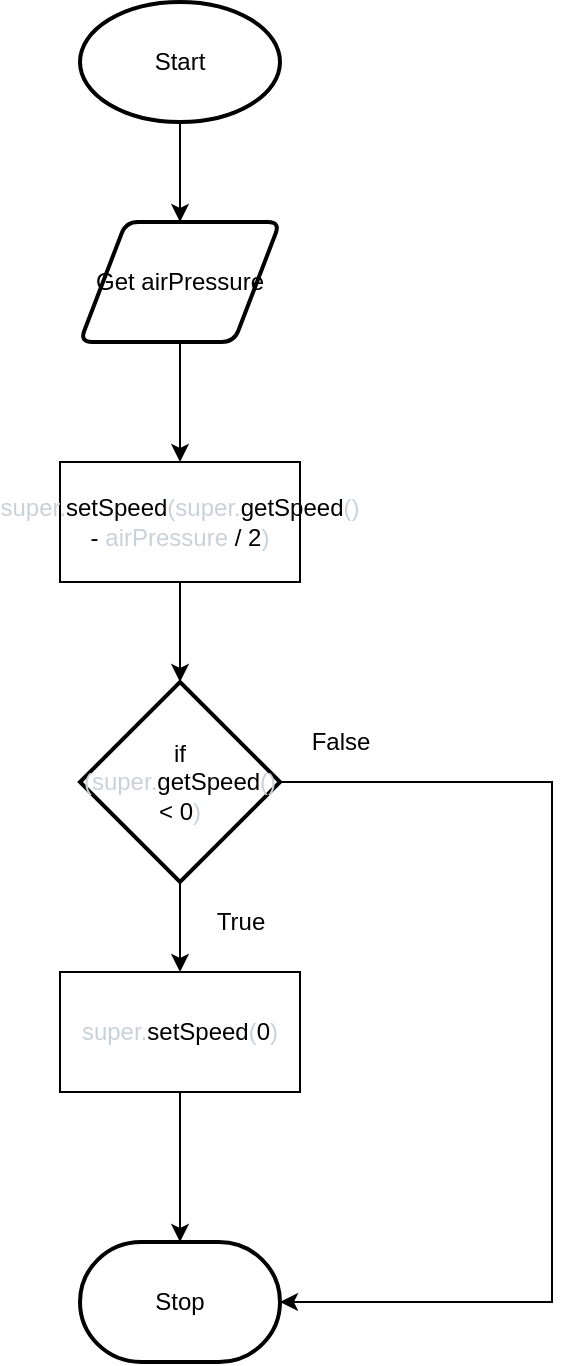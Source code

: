 <mxfile>
    <diagram id="xN9m4ZcMYaN_uZuY2dHI" name="Page-1">
        <mxGraphModel dx="1074" dy="749" grid="1" gridSize="10" guides="1" tooltips="1" connect="1" arrows="1" fold="1" page="1" pageScale="1" pageWidth="827" pageHeight="1169" math="0" shadow="0">
            <root>
                <mxCell id="0"/>
                <mxCell id="1" parent="0"/>
                <mxCell id="8" style="edgeStyle=none;html=1;entryX=0.5;entryY=0;entryDx=0;entryDy=0;" edge="1" parent="1" source="2" target="3">
                    <mxGeometry relative="1" as="geometry"/>
                </mxCell>
                <mxCell id="2" value="Start" style="strokeWidth=2;html=1;shape=mxgraph.flowchart.start_1;whiteSpace=wrap;" vertex="1" parent="1">
                    <mxGeometry x="364" y="40" width="100" height="60" as="geometry"/>
                </mxCell>
                <mxCell id="9" style="edgeStyle=none;html=1;entryX=0.5;entryY=0;entryDx=0;entryDy=0;" edge="1" parent="1" source="3" target="4">
                    <mxGeometry relative="1" as="geometry"/>
                </mxCell>
                <mxCell id="3" value="Get airPressure" style="shape=parallelogram;html=1;strokeWidth=2;perimeter=parallelogramPerimeter;whiteSpace=wrap;rounded=1;arcSize=12;size=0.23;" vertex="1" parent="1">
                    <mxGeometry x="364" y="150" width="100" height="60" as="geometry"/>
                </mxCell>
                <mxCell id="10" style="edgeStyle=none;html=1;entryX=0.5;entryY=0;entryDx=0;entryDy=0;entryPerimeter=0;" edge="1" parent="1" source="4" target="5">
                    <mxGeometry relative="1" as="geometry"/>
                </mxCell>
                <mxCell id="4" value="&lt;span class=&quot;pl-smi&quot; style=&quot;box-sizing: border-box ; color: rgb(201 , 209 , 217)&quot;&gt;super&lt;/span&gt;&lt;span class=&quot;pl-kos&quot; style=&quot;box-sizing: border-box ; color: rgb(201 , 209 , 217)&quot;&gt;.&lt;/span&gt;&lt;span class=&quot;pl-en&quot; style=&quot;box-sizing: border-box&quot;&gt;setSpeed&lt;/span&gt;&lt;span class=&quot;pl-kos&quot; style=&quot;box-sizing: border-box ; color: rgb(201 , 209 , 217)&quot;&gt;(&lt;/span&gt;&lt;span class=&quot;pl-smi&quot; style=&quot;box-sizing: border-box ; color: rgb(201 , 209 , 217)&quot;&gt;super&lt;/span&gt;&lt;span class=&quot;pl-kos&quot; style=&quot;box-sizing: border-box ; color: rgb(201 , 209 , 217)&quot;&gt;.&lt;/span&gt;&lt;span class=&quot;pl-en&quot; style=&quot;box-sizing: border-box&quot;&gt;getSpeed&lt;/span&gt;&lt;span class=&quot;pl-kos&quot; style=&quot;box-sizing: border-box ; color: rgb(201 , 209 , 217)&quot;&gt;(&lt;/span&gt;&lt;span class=&quot;pl-kos&quot; style=&quot;box-sizing: border-box ; color: rgb(201 , 209 , 217)&quot;&gt;)&lt;/span&gt;&lt;span style=&quot;color: rgb(201 , 209 , 217)&quot;&gt; &lt;/span&gt;&lt;span class=&quot;pl-c1&quot; style=&quot;box-sizing: border-box&quot;&gt;-&lt;/span&gt;&lt;span style=&quot;color: rgb(201 , 209 , 217)&quot;&gt; &lt;/span&gt;&lt;span class=&quot;pl-s1&quot; style=&quot;box-sizing: border-box ; color: rgb(201 , 209 , 217)&quot;&gt;airPressure&lt;/span&gt;&lt;span style=&quot;color: rgb(201 , 209 , 217)&quot;&gt; &lt;/span&gt;&lt;span class=&quot;pl-c1&quot; style=&quot;box-sizing: border-box&quot;&gt;/&lt;/span&gt;&lt;span style=&quot;color: rgb(201 , 209 , 217)&quot;&gt; &lt;/span&gt;&lt;span class=&quot;pl-c1&quot; style=&quot;box-sizing: border-box&quot;&gt;2&lt;/span&gt;&lt;span class=&quot;pl-kos&quot; style=&quot;box-sizing: border-box ; color: rgb(201 , 209 , 217)&quot;&gt;)&lt;/span&gt;" style="rounded=0;whiteSpace=wrap;html=1;" vertex="1" parent="1">
                    <mxGeometry x="354" y="270" width="120" height="60" as="geometry"/>
                </mxCell>
                <mxCell id="11" style="edgeStyle=orthogonalEdgeStyle;html=1;entryX=0.5;entryY=0;entryDx=0;entryDy=0;rounded=0;" edge="1" parent="1" source="5" target="6">
                    <mxGeometry relative="1" as="geometry"/>
                </mxCell>
                <mxCell id="15" style="edgeStyle=orthogonalEdgeStyle;rounded=0;html=1;entryX=1;entryY=0.5;entryDx=0;entryDy=0;entryPerimeter=0;" edge="1" parent="1" source="5" target="7">
                    <mxGeometry relative="1" as="geometry">
                        <Array as="points">
                            <mxPoint x="600" y="430"/>
                            <mxPoint x="600" y="690"/>
                        </Array>
                    </mxGeometry>
                </mxCell>
                <mxCell id="5" value="&lt;span class=&quot;pl-k&quot; style=&quot;box-sizing: border-box ; font-family: , , &amp;#34;sf mono&amp;#34; , &amp;#34;menlo&amp;#34; , &amp;#34;consolas&amp;#34; , &amp;#34;liberation mono&amp;#34; , monospace&quot;&gt;if&lt;/span&gt;&lt;span style=&quot;color: rgb(201 , 209 , 217) ; font-family: , , &amp;#34;sf mono&amp;#34; , &amp;#34;menlo&amp;#34; , &amp;#34;consolas&amp;#34; , &amp;#34;liberation mono&amp;#34; , monospace&quot;&gt; &lt;/span&gt;&lt;span class=&quot;pl-kos&quot; style=&quot;box-sizing: border-box ; color: rgb(201 , 209 , 217) ; font-family: , , &amp;#34;sf mono&amp;#34; , &amp;#34;menlo&amp;#34; , &amp;#34;consolas&amp;#34; , &amp;#34;liberation mono&amp;#34; , monospace&quot;&gt;(&lt;/span&gt;&lt;span class=&quot;pl-smi&quot; style=&quot;box-sizing: border-box ; color: rgb(201 , 209 , 217) ; font-family: , , &amp;#34;sf mono&amp;#34; , &amp;#34;menlo&amp;#34; , &amp;#34;consolas&amp;#34; , &amp;#34;liberation mono&amp;#34; , monospace&quot;&gt;super&lt;/span&gt;&lt;span class=&quot;pl-kos&quot; style=&quot;box-sizing: border-box ; color: rgb(201 , 209 , 217) ; font-family: , , &amp;#34;sf mono&amp;#34; , &amp;#34;menlo&amp;#34; , &amp;#34;consolas&amp;#34; , &amp;#34;liberation mono&amp;#34; , monospace&quot;&gt;.&lt;/span&gt;&lt;span class=&quot;pl-en&quot; style=&quot;box-sizing: border-box ; font-family: , , &amp;#34;sf mono&amp;#34; , &amp;#34;menlo&amp;#34; , &amp;#34;consolas&amp;#34; , &amp;#34;liberation mono&amp;#34; , monospace&quot;&gt;getSpeed&lt;/span&gt;&lt;span class=&quot;pl-kos&quot; style=&quot;box-sizing: border-box ; color: rgb(201 , 209 , 217) ; font-family: , , &amp;#34;sf mono&amp;#34; , &amp;#34;menlo&amp;#34; , &amp;#34;consolas&amp;#34; , &amp;#34;liberation mono&amp;#34; , monospace&quot;&gt;(&lt;/span&gt;&lt;span class=&quot;pl-kos&quot; style=&quot;box-sizing: border-box ; color: rgb(201 , 209 , 217) ; font-family: , , &amp;#34;sf mono&amp;#34; , &amp;#34;menlo&amp;#34; , &amp;#34;consolas&amp;#34; , &amp;#34;liberation mono&amp;#34; , monospace&quot;&gt;)&lt;/span&gt;&lt;span style=&quot;color: rgb(201 , 209 , 217) ; font-family: , , &amp;#34;sf mono&amp;#34; , &amp;#34;menlo&amp;#34; , &amp;#34;consolas&amp;#34; , &amp;#34;liberation mono&amp;#34; , monospace&quot;&gt; &lt;/span&gt;&lt;span class=&quot;pl-c1&quot; style=&quot;box-sizing: border-box ; font-family: , , &amp;#34;sf mono&amp;#34; , &amp;#34;menlo&amp;#34; , &amp;#34;consolas&amp;#34; , &amp;#34;liberation mono&amp;#34; , monospace&quot;&gt;&amp;lt;&lt;/span&gt;&lt;span style=&quot;color: rgb(201 , 209 , 217) ; font-family: , , &amp;#34;sf mono&amp;#34; , &amp;#34;menlo&amp;#34; , &amp;#34;consolas&amp;#34; , &amp;#34;liberation mono&amp;#34; , monospace&quot;&gt; &lt;/span&gt;&lt;span class=&quot;pl-c1&quot; style=&quot;box-sizing: border-box ; font-family: , , &amp;#34;sf mono&amp;#34; , &amp;#34;menlo&amp;#34; , &amp;#34;consolas&amp;#34; , &amp;#34;liberation mono&amp;#34; , monospace&quot;&gt;0&lt;/span&gt;&lt;span class=&quot;pl-kos&quot; style=&quot;box-sizing: border-box ; color: rgb(201 , 209 , 217) ; font-family: , , &amp;#34;sf mono&amp;#34; , &amp;#34;menlo&amp;#34; , &amp;#34;consolas&amp;#34; , &amp;#34;liberation mono&amp;#34; , monospace&quot;&gt;)&lt;/span&gt;" style="strokeWidth=2;html=1;shape=mxgraph.flowchart.decision;whiteSpace=wrap;labelBackgroundColor=none;" vertex="1" parent="1">
                    <mxGeometry x="364" y="380" width="100" height="100" as="geometry"/>
                </mxCell>
                <mxCell id="12" style="edgeStyle=none;html=1;entryX=0.5;entryY=0;entryDx=0;entryDy=0;entryPerimeter=0;" edge="1" parent="1" source="6" target="7">
                    <mxGeometry relative="1" as="geometry"/>
                </mxCell>
                <mxCell id="6" value="&lt;span class=&quot;pl-smi&quot; style=&quot;box-sizing: border-box ; color: rgb(201 , 209 , 217)&quot;&gt;super&lt;/span&gt;&lt;span class=&quot;pl-kos&quot; style=&quot;box-sizing: border-box ; color: rgb(201 , 209 , 217)&quot;&gt;.&lt;/span&gt;&lt;span class=&quot;pl-en&quot; style=&quot;box-sizing: border-box&quot;&gt;setSpeed&lt;/span&gt;&lt;span class=&quot;pl-kos&quot; style=&quot;box-sizing: border-box ; color: rgb(201 , 209 , 217)&quot;&gt;(&lt;/span&gt;&lt;span class=&quot;pl-c1&quot; style=&quot;box-sizing: border-box&quot;&gt;0&lt;/span&gt;&lt;span class=&quot;pl-kos&quot; style=&quot;box-sizing: border-box ; color: rgb(201 , 209 , 217)&quot;&gt;)&lt;/span&gt;" style="rounded=0;whiteSpace=wrap;html=1;labelBackgroundColor=none;" vertex="1" parent="1">
                    <mxGeometry x="354" y="525" width="120" height="60" as="geometry"/>
                </mxCell>
                <mxCell id="7" value="Stop" style="strokeWidth=2;html=1;shape=mxgraph.flowchart.terminator;whiteSpace=wrap;labelBackgroundColor=none;" vertex="1" parent="1">
                    <mxGeometry x="364" y="660" width="100" height="60" as="geometry"/>
                </mxCell>
                <mxCell id="13" value="True" style="text;html=1;align=center;verticalAlign=middle;resizable=0;points=[];autosize=1;strokeColor=none;fillColor=none;" vertex="1" parent="1">
                    <mxGeometry x="424" y="490" width="40" height="20" as="geometry"/>
                </mxCell>
                <mxCell id="14" value="False" style="text;html=1;align=center;verticalAlign=middle;resizable=0;points=[];autosize=1;strokeColor=none;fillColor=none;" vertex="1" parent="1">
                    <mxGeometry x="474" y="400" width="40" height="20" as="geometry"/>
                </mxCell>
            </root>
        </mxGraphModel>
    </diagram>
</mxfile>